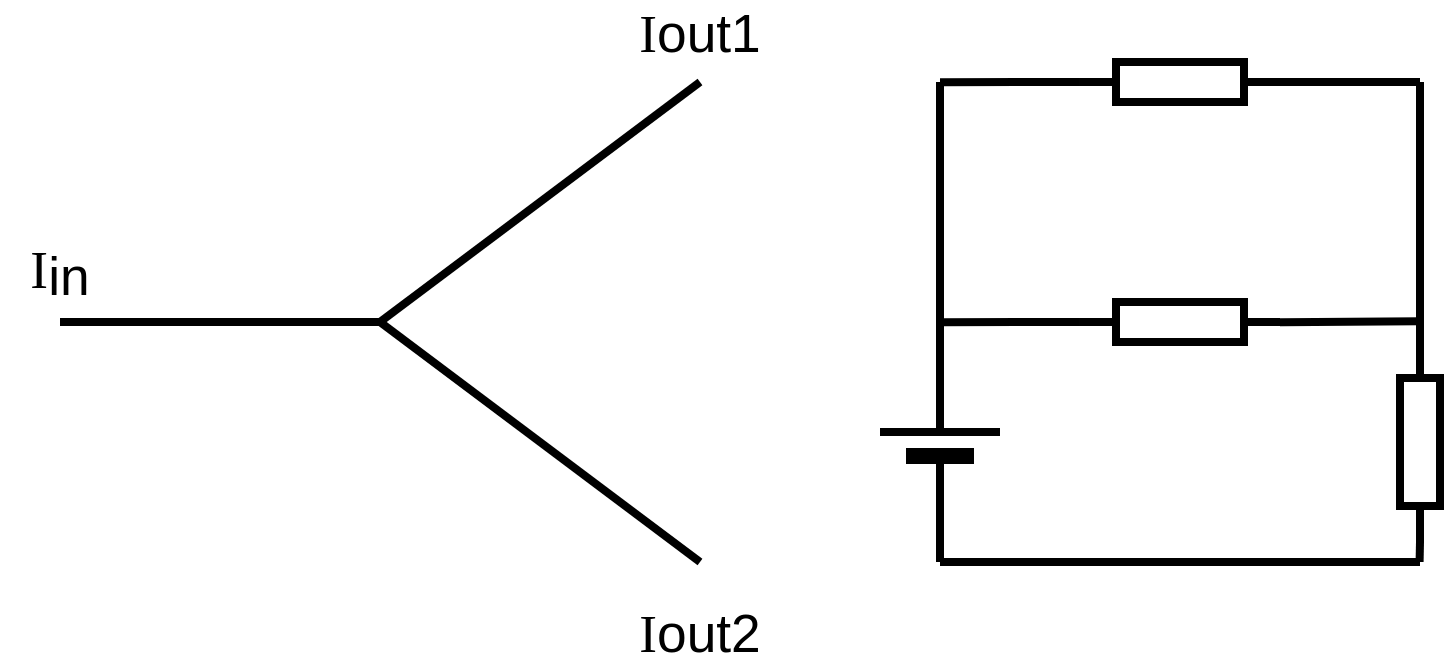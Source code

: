 <mxfile version="16.0.0" type="device"><diagram id="8d_1V5NDVMWq8kAk4pU2" name="Page-1"><mxGraphModel dx="1768" dy="1344" grid="1" gridSize="10" guides="1" tooltips="1" connect="1" arrows="1" fold="1" page="1" pageScale="1" pageWidth="4681" pageHeight="3300" math="0" shadow="0"><root><mxCell id="0"/><mxCell id="1" parent="0"/><mxCell id="W0LVWhE8ACFxBtBoLZGW-1" value="" style="endArrow=none;html=1;rounded=0;strokeWidth=4;" edge="1" parent="1"><mxGeometry width="50" height="50" relative="1" as="geometry"><mxPoint x="280" y="280" as="sourcePoint"/><mxPoint x="120" y="280" as="targetPoint"/></mxGeometry></mxCell><mxCell id="W0LVWhE8ACFxBtBoLZGW-2" value="" style="endArrow=none;html=1;rounded=0;strokeWidth=4;" edge="1" parent="1"><mxGeometry width="50" height="50" relative="1" as="geometry"><mxPoint x="440" y="400" as="sourcePoint"/><mxPoint x="280" y="280" as="targetPoint"/></mxGeometry></mxCell><mxCell id="W0LVWhE8ACFxBtBoLZGW-3" value="" style="endArrow=none;html=1;rounded=0;strokeWidth=4;" edge="1" parent="1"><mxGeometry width="50" height="50" relative="1" as="geometry"><mxPoint x="440" y="160" as="sourcePoint"/><mxPoint x="280" y="280" as="targetPoint"/></mxGeometry></mxCell><mxCell id="W0LVWhE8ACFxBtBoLZGW-4" value="&lt;span style=&quot;font-size: 20pt ; font-family: &amp;#34;bitstream charter&amp;#34;&quot;&gt;I&lt;/span&gt;&lt;span style=&quot;font-size: 20pt ; font-family: &amp;#34;arial&amp;#34; ; vertical-align: sub&quot;&gt;in&lt;/span&gt;" style="text;html=1;strokeColor=none;fillColor=none;align=center;verticalAlign=middle;whiteSpace=wrap;rounded=0;" vertex="1" parent="1"><mxGeometry x="90" y="240" width="60" height="30" as="geometry"/></mxCell><mxCell id="W0LVWhE8ACFxBtBoLZGW-5" value="&lt;span style=&quot;font-size: 20pt ; font-family: &amp;#34;bitstream charter&amp;#34;&quot;&gt;I&lt;/span&gt;&lt;span style=&quot;font-size: 20pt&quot;&gt;&lt;font face=&quot;arial&quot;&gt;out1&lt;/font&gt;&lt;/span&gt;" style="text;html=1;strokeColor=none;fillColor=none;align=center;verticalAlign=middle;whiteSpace=wrap;rounded=0;" vertex="1" parent="1"><mxGeometry x="410" y="120" width="60" height="30" as="geometry"/></mxCell><mxCell id="W0LVWhE8ACFxBtBoLZGW-6" value="&lt;span style=&quot;font-size: 20pt ; font-family: &amp;#34;bitstream charter&amp;#34;&quot;&gt;I&lt;/span&gt;&lt;span style=&quot;font-size: 20pt&quot;&gt;&lt;font face=&quot;arial&quot;&gt;out2&lt;/font&gt;&lt;/span&gt;" style="text;html=1;strokeColor=none;fillColor=none;align=center;verticalAlign=middle;whiteSpace=wrap;rounded=0;" vertex="1" parent="1"><mxGeometry x="410" y="420" width="60" height="30" as="geometry"/></mxCell><mxCell id="W0LVWhE8ACFxBtBoLZGW-10" value="" style="pointerEvents=1;verticalLabelPosition=bottom;shadow=0;dashed=0;align=center;html=1;verticalAlign=top;shape=mxgraph.electrical.resistors.resistor_1;strokeWidth=4;rotation=-180;" vertex="1" parent="1"><mxGeometry x="630" y="150" width="100" height="20" as="geometry"/></mxCell><mxCell id="W0LVWhE8ACFxBtBoLZGW-11" value="" style="verticalLabelPosition=bottom;shadow=0;dashed=0;align=center;fillColor=#000000;html=1;verticalAlign=top;strokeWidth=4;shape=mxgraph.electrical.miscellaneous.monocell_battery;rotation=-90;" vertex="1" parent="1"><mxGeometry x="510" y="310" width="100" height="60" as="geometry"/></mxCell><mxCell id="W0LVWhE8ACFxBtBoLZGW-12" value="" style="endArrow=none;html=1;rounded=0;strokeWidth=4;" edge="1" parent="1"><mxGeometry width="50" height="50" relative="1" as="geometry"><mxPoint x="800" y="400" as="sourcePoint"/><mxPoint x="560" y="400" as="targetPoint"/></mxGeometry></mxCell><mxCell id="W0LVWhE8ACFxBtBoLZGW-13" value="" style="pointerEvents=1;verticalLabelPosition=bottom;shadow=0;dashed=0;align=center;html=1;verticalAlign=top;shape=mxgraph.electrical.resistors.resistor_1;strokeWidth=4;rotation=90;" vertex="1" parent="1"><mxGeometry x="750" y="330" width="100" height="20" as="geometry"/></mxCell><mxCell id="W0LVWhE8ACFxBtBoLZGW-14" value="" style="pointerEvents=1;verticalLabelPosition=bottom;shadow=0;dashed=0;align=center;html=1;verticalAlign=top;shape=mxgraph.electrical.resistors.resistor_1;strokeWidth=4;" vertex="1" parent="1"><mxGeometry x="630" y="270" width="100" height="20" as="geometry"/></mxCell><mxCell id="W0LVWhE8ACFxBtBoLZGW-15" value="" style="endArrow=none;html=1;rounded=0;strokeWidth=4;entryX=0;entryY=0.5;entryDx=0;entryDy=0;entryPerimeter=0;" edge="1" parent="1" target="W0LVWhE8ACFxBtBoLZGW-10"><mxGeometry width="50" height="50" relative="1" as="geometry"><mxPoint x="800" y="160" as="sourcePoint"/><mxPoint x="740" y="140.41" as="targetPoint"/></mxGeometry></mxCell><mxCell id="W0LVWhE8ACFxBtBoLZGW-16" value="" style="endArrow=none;html=1;rounded=0;strokeWidth=4;" edge="1" parent="1"><mxGeometry width="50" height="50" relative="1" as="geometry"><mxPoint x="800" y="279.68" as="sourcePoint"/><mxPoint x="730" y="280.09" as="targetPoint"/></mxGeometry></mxCell><mxCell id="W0LVWhE8ACFxBtBoLZGW-17" value="" style="endArrow=none;html=1;rounded=0;strokeWidth=4;exitX=1;exitY=0.5;exitDx=0;exitDy=0;exitPerimeter=0;" edge="1" parent="1" source="W0LVWhE8ACFxBtBoLZGW-10"><mxGeometry width="50" height="50" relative="1" as="geometry"><mxPoint x="610" y="140" as="sourcePoint"/><mxPoint x="560" y="160.09" as="targetPoint"/></mxGeometry></mxCell><mxCell id="W0LVWhE8ACFxBtBoLZGW-18" value="" style="endArrow=none;html=1;rounded=0;strokeWidth=4;exitX=0;exitY=0.5;exitDx=0;exitDy=0;exitPerimeter=0;" edge="1" parent="1" source="W0LVWhE8ACFxBtBoLZGW-14"><mxGeometry width="50" height="50" relative="1" as="geometry"><mxPoint x="630" y="279.68" as="sourcePoint"/><mxPoint x="560" y="280.09" as="targetPoint"/></mxGeometry></mxCell><mxCell id="W0LVWhE8ACFxBtBoLZGW-19" value="" style="endArrow=none;html=1;rounded=0;strokeWidth=4;exitX=0;exitY=0.5;exitDx=0;exitDy=0;exitPerimeter=0;" edge="1" parent="1" source="W0LVWhE8ACFxBtBoLZGW-13"><mxGeometry width="50" height="50" relative="1" as="geometry"><mxPoint x="840" y="199" as="sourcePoint"/><mxPoint x="800" y="160" as="targetPoint"/></mxGeometry></mxCell><mxCell id="W0LVWhE8ACFxBtBoLZGW-20" value="" style="endArrow=none;html=1;rounded=0;strokeWidth=4;" edge="1" parent="1" source="W0LVWhE8ACFxBtBoLZGW-11"><mxGeometry width="50" height="50" relative="1" as="geometry"><mxPoint x="850" y="209" as="sourcePoint"/><mxPoint x="560" y="160" as="targetPoint"/></mxGeometry></mxCell><mxCell id="W0LVWhE8ACFxBtBoLZGW-21" value="" style="endArrow=none;html=1;rounded=0;strokeWidth=4;entryX=0;entryY=0.5;entryDx=0;entryDy=0;entryPerimeter=0;" edge="1" parent="1" target="W0LVWhE8ACFxBtBoLZGW-11"><mxGeometry width="50" height="50" relative="1" as="geometry"><mxPoint x="560" y="400" as="sourcePoint"/><mxPoint x="790" y="219.41" as="targetPoint"/></mxGeometry></mxCell><mxCell id="W0LVWhE8ACFxBtBoLZGW-23" value="" style="endArrow=none;html=1;rounded=0;strokeWidth=4;entryX=1;entryY=0.5;entryDx=0;entryDy=0;entryPerimeter=0;" edge="1" parent="1" target="W0LVWhE8ACFxBtBoLZGW-13"><mxGeometry width="50" height="50" relative="1" as="geometry"><mxPoint x="799.79" y="400" as="sourcePoint"/><mxPoint x="799.79" y="390" as="targetPoint"/></mxGeometry></mxCell></root></mxGraphModel></diagram></mxfile>